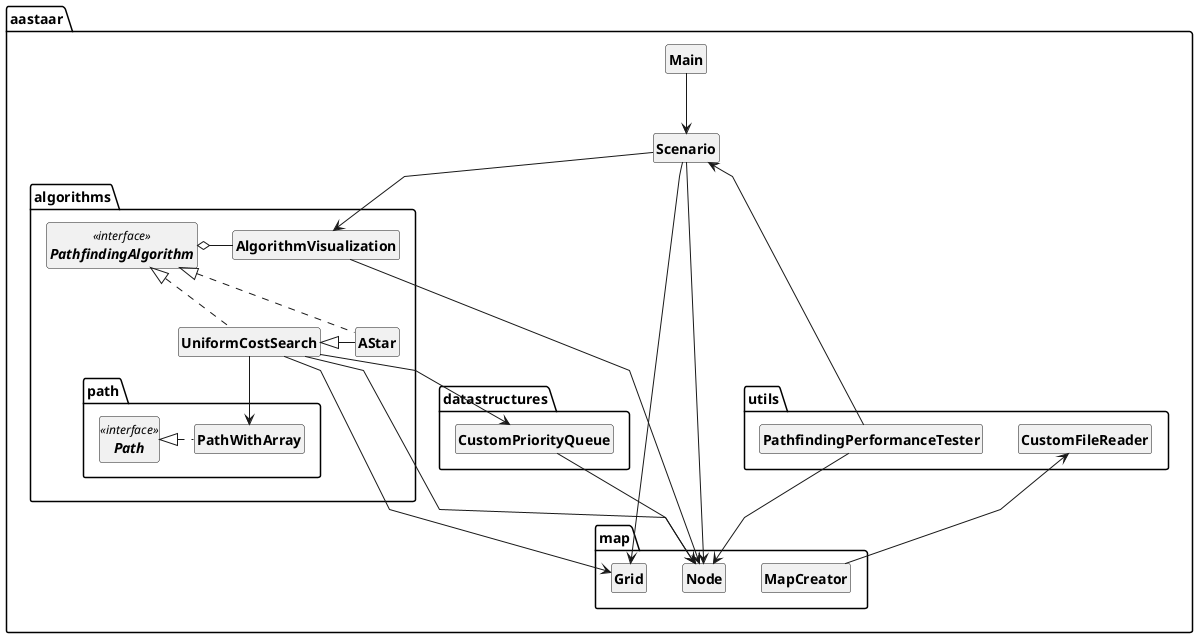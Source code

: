 @startuml
skinparam classAttributeIconSize 0
skinparam ClassFontStyle bold
skinparam linetype polyline

/'title Yksityiskohtaisempi komponenttiarkkitehtuuri'/

package aastaar {
  class Main
  class Scenario

  package map {
    class MapCreator 
    class Grid
    class Node
  }

  package algorithms {
    class AStar
    class AlgorithmVisualization
    class UniformCostSearch
    interface PathfindingAlgorithm <<interface>>

    package path {
      class PathWithArray
      interface Path <<interface>>
    }
  }

  package utils {
    class PathfindingPerformanceTester
    class CustomFileReader
  }

  package datastructures {
    class CustomPriorityQueue
  }
}

Main --> Scenario

Scenario --> AlgorithmVisualization
Scenario --> Grid
Scenario --> Node

MapCreator --> CustomFileReader

PathfindingPerformanceTester -up-> Scenario
PathfindingPerformanceTester --> Node

AlgorithmVisualization --> Node
AlgorithmVisualization -o PathfindingAlgorithm

PathfindingAlgorithm <|.. UniformCostSearch
PathfindingAlgorithm <|.. AStar

UniformCostSearch <|- AStar
UniformCostSearch --> Node
UniformCostSearch --> Grid
UniformCostSearch --> PathWithArray
UniformCostSearch --> CustomPriorityQueue

Path <|. PathWithArray

CustomPriorityQueue --> Node

hide members
hide circles

@enduml